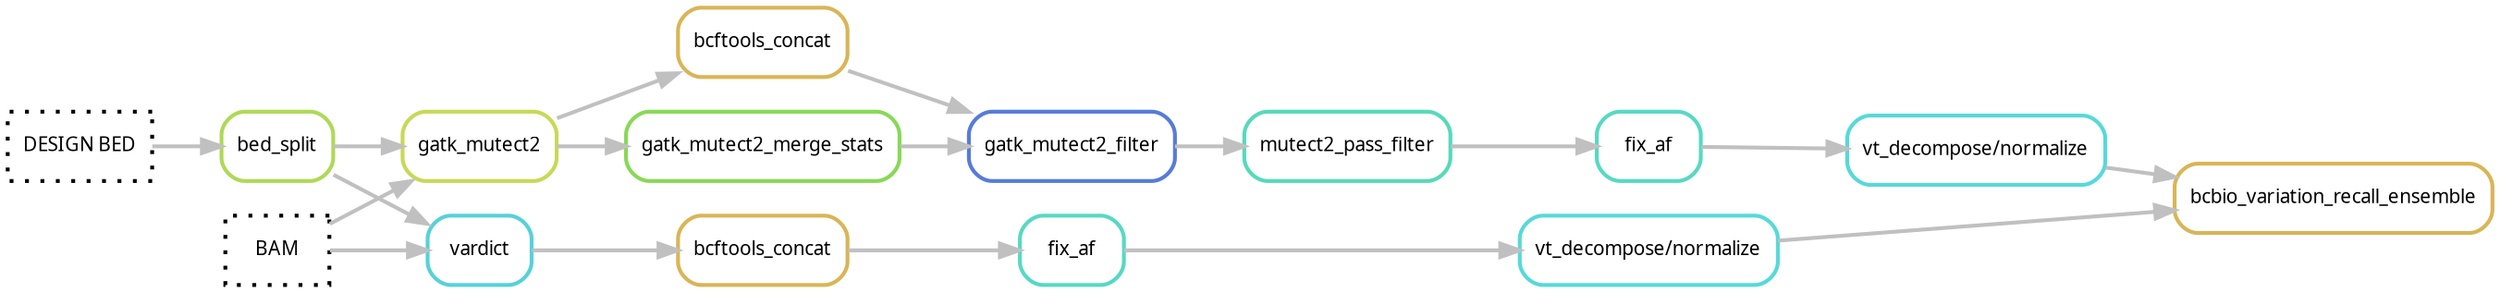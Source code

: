 digraph snakemake_dag {
    rankdir=LR;
    graph[bgcolor=white, margin=0];
    node[shape=box, style=rounded, fontname=sans,                 fontsize=10, penwidth=2];
    edge[penwidth=2, color=grey];
	0[label = "gatk_mutect2", color = "0.19 0.6 0.85", style="rounded"];
	8[label = "bed_split", color = "0.22 0.6 0.85", style="rounded"];
	9[label = "bcbio_variation_recall_ensemble", color = "0.12 0.6 0.85", style="rounded"];
	11[label = "vt_decompose/normalize", color = "0.50 0.6 0.85", style="rounded"];
	14[label = "fix_af", color = "0.47 0.6 0.85", style="rounded"];
	15[label = "bcftools_concat", color = "0.12 0.6 0.85", style="rounded"];
	16[label = "vardict", color = "0.51 0.6 0.85", style="rounded"];
	18[label = "mutect2_pass_filter", color = "0.46 0.6 0.85", style="rounded"];
	19[label = "gatk_mutect2_filter", color = "0.62 0.6 0.85", style="rounded"];
	20[label = "gatk_mutect2_merge_stats", color = "0.27 0.6 0.85", style="rounded"];
        30[label = "DESIGN BED", color = "0.0 0.0 0.0", style="dotted"];
        31[label = "BAM", color = "0.0 0.0 0.0", style="dotted"];
        32[label = "bcftools_concat", color = "0.12 0.6 0.85", style="rounded"];
        33[label = "fix_af", color = "0.47 0.6 0.85", style="rounded"];
       	34[label = "vt_decompose/normalize", color = "0.50 0.6 0.85", style="rounded"];
	30 -> 8
	31 -> 16
	31 -> 0
	8 -> 0
	15 -> 19
	14 -> 11
	16 -> 32
	32 -> 33
	33 -> 34
	0 -> 15
	8 -> 16
	19 -> 18
	18 -> 14
	20 -> 19
	0 -> 20
	11 -> 9
	34 -> 9
}            
